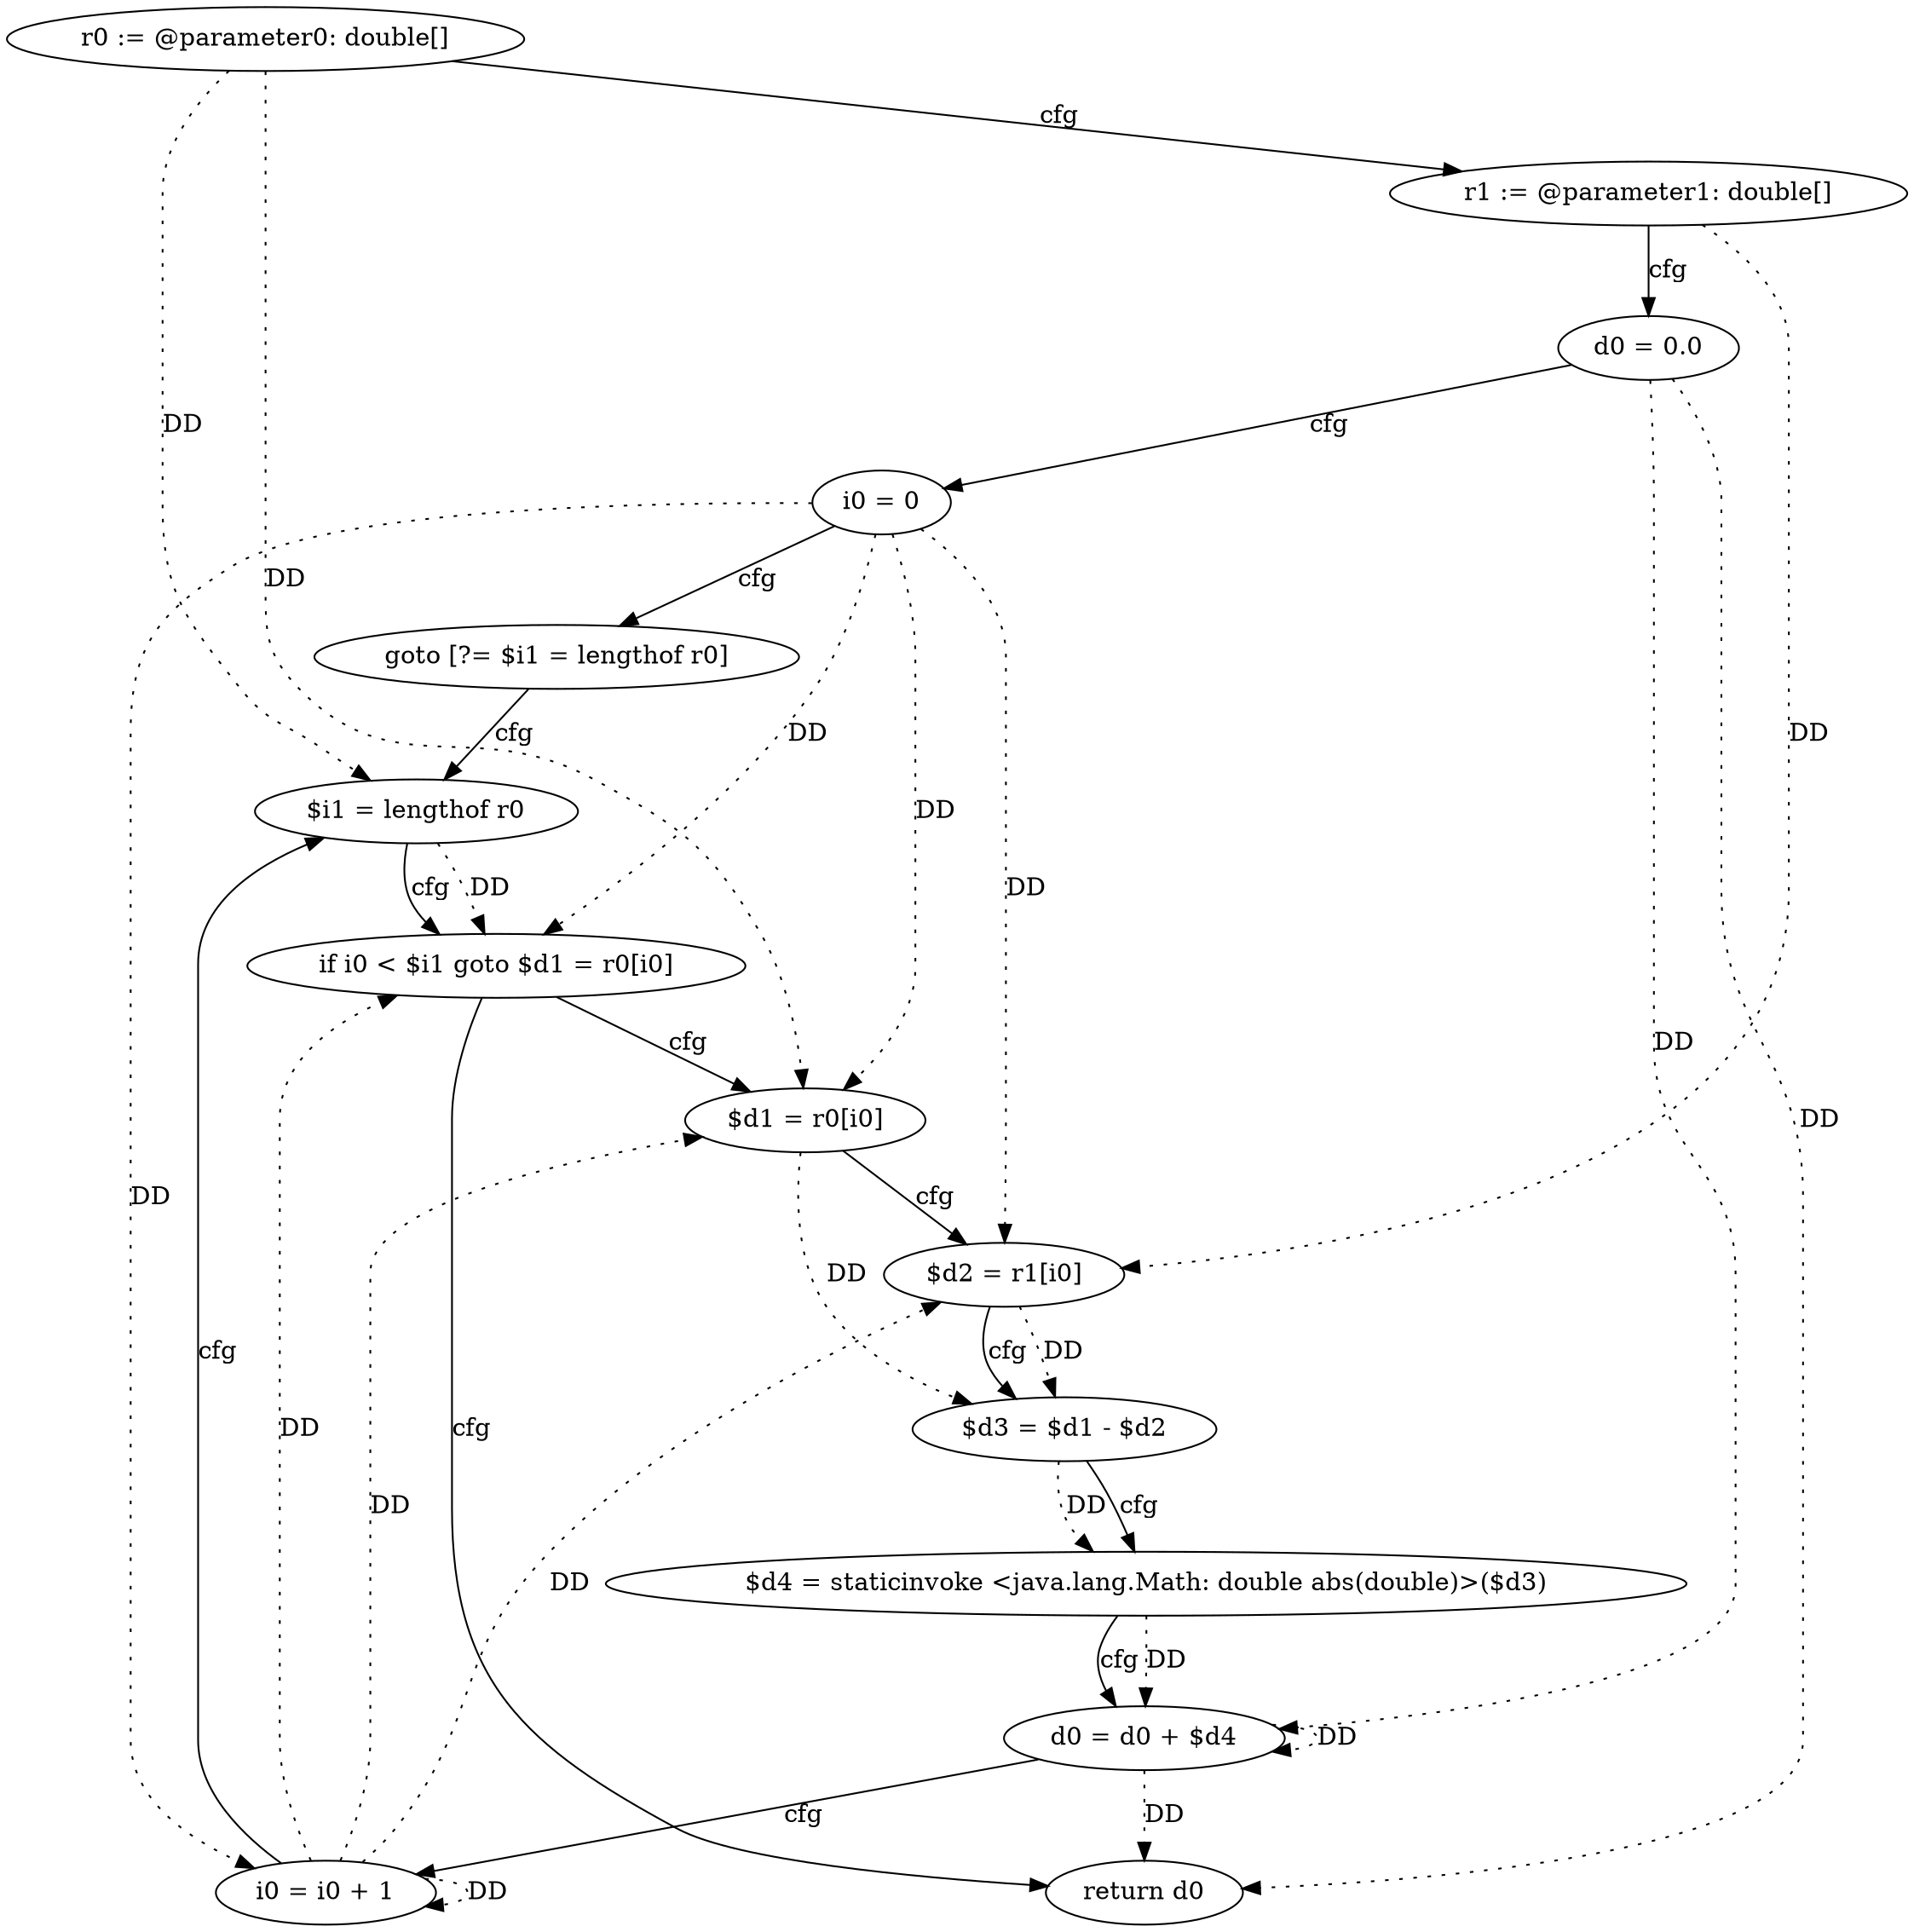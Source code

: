digraph "distance1" {
    "0" [label="r0 := @parameter0: double[]",];
    "1" [label="r1 := @parameter1: double[]",];
    "2" [label="d0 = 0.0",];
    "3" [label="i0 = 0",];
    "4" [label="goto [?= $i1 = lengthof r0]",];
    "5" [label="$d1 = r0[i0]",];
    "6" [label="$d2 = r1[i0]",];
    "7" [label="$d3 = $d1 - $d2",];
    "8" [label="$d4 = staticinvoke <java.lang.Math: double abs(double)>($d3)",];
    "9" [label="d0 = d0 + $d4",];
    "10" [label="i0 = i0 + 1",];
    "11" [label="$i1 = lengthof r0",];
    "12" [label="if i0 < $i1 goto $d1 = r0[i0]",];
    "13" [label="return d0",];
    "0"->"5" [label="DD",style=dotted,];
    "0"->"11" [label="DD",style=dotted,];
    "1"->"6" [label="DD",style=dotted,];
    "2"->"9" [label="DD",style=dotted,];
    "2"->"13" [label="DD",style=dotted,];
    "3"->"5" [label="DD",style=dotted,];
    "3"->"6" [label="DD",style=dotted,];
    "3"->"10" [label="DD",style=dotted,];
    "3"->"12" [label="DD",style=dotted,];
    "5"->"7" [label="DD",style=dotted,];
    "6"->"7" [label="DD",style=dotted,];
    "7"->"8" [label="DD",style=dotted,];
    "8"->"9" [label="DD",style=dotted,];
    "9"->"9" [label="DD",style=dotted,];
    "9"->"13" [label="DD",style=dotted,];
    "10"->"5" [label="DD",style=dotted,];
    "10"->"6" [label="DD",style=dotted,];
    "10"->"10" [label="DD",style=dotted,];
    "10"->"12" [label="DD",style=dotted,];
    "11"->"12" [label="DD",style=dotted,];
    "0"->"1" [label="cfg",];
    "1"->"2" [label="cfg",];
    "2"->"3" [label="cfg",];
    "3"->"4" [label="cfg",];
    "4"->"11" [label="cfg",];
    "5"->"6" [label="cfg",];
    "6"->"7" [label="cfg",];
    "7"->"8" [label="cfg",];
    "8"->"9" [label="cfg",];
    "9"->"10" [label="cfg",];
    "10"->"11" [label="cfg",];
    "11"->"12" [label="cfg",];
    "12"->"13" [label="cfg",];
    "12"->"5" [label="cfg",];
}
